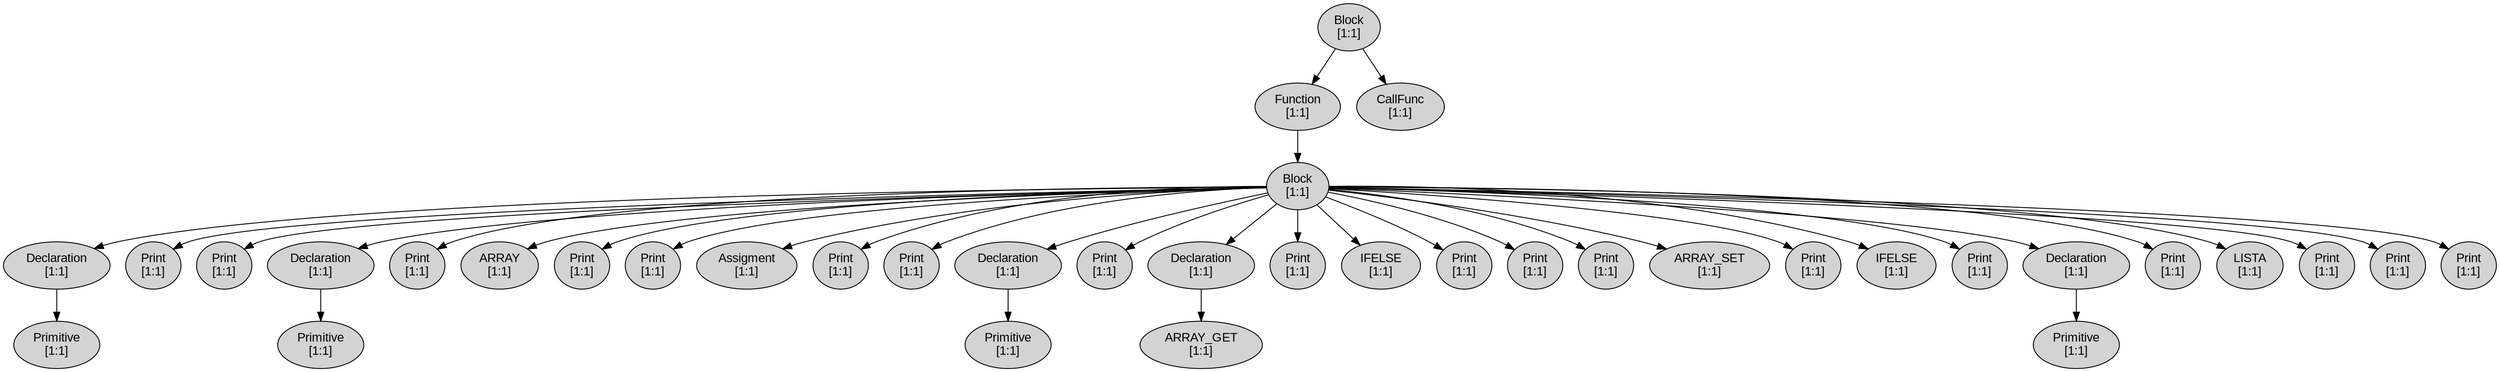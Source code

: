 digraph AST {
rankdir=TB;
node [shape=ellipse, style=filled, fontname="Arial"];
  node_0 [label="Block\n[1:1]"];
  node_1 [label="Function\n[1:1]"];
  node_0 -> node_1;
  node_2 [label="Block\n[1:1]"];
  node_1 -> node_2;
  node_3 [label="Declaration\n[1:1]"];
  node_2 -> node_3;
  node_4 [label="Primitive\n[1:1]"];
  node_3 -> node_4;
  node_5 [label="Print\n[1:1]"];
  node_2 -> node_5;
  node_6 [label="Print\n[1:1]"];
  node_2 -> node_6;
  node_7 [label="Declaration\n[1:1]"];
  node_2 -> node_7;
  node_8 [label="Primitive\n[1:1]"];
  node_7 -> node_8;
  node_9 [label="Print\n[1:1]"];
  node_2 -> node_9;
  node_10 [label="ARRAY\n[1:1]"];
  node_2 -> node_10;
  node_11 [label="Print\n[1:1]"];
  node_2 -> node_11;
  node_12 [label="Print\n[1:1]"];
  node_2 -> node_12;
  node_13 [label="Assigment\n[1:1]"];
  node_2 -> node_13;
  node_14 [label="Print\n[1:1]"];
  node_2 -> node_14;
  node_15 [label="Print\n[1:1]"];
  node_2 -> node_15;
  node_16 [label="Declaration\n[1:1]"];
  node_2 -> node_16;
  node_17 [label="Primitive\n[1:1]"];
  node_16 -> node_17;
  node_18 [label="Print\n[1:1]"];
  node_2 -> node_18;
  node_19 [label="Declaration\n[1:1]"];
  node_2 -> node_19;
  node_20 [label="ARRAY_GET\n[1:1]"];
  node_19 -> node_20;
  node_21 [label="Print\n[1:1]"];
  node_2 -> node_21;
  node_22 [label="IFELSE\n[1:1]"];
  node_2 -> node_22;
  node_23 [label="Print\n[1:1]"];
  node_2 -> node_23;
  node_24 [label="Print\n[1:1]"];
  node_2 -> node_24;
  node_25 [label="Print\n[1:1]"];
  node_2 -> node_25;
  node_26 [label="ARRAY_SET\n[1:1]"];
  node_2 -> node_26;
  node_27 [label="Print\n[1:1]"];
  node_2 -> node_27;
  node_28 [label="IFELSE\n[1:1]"];
  node_2 -> node_28;
  node_29 [label="Print\n[1:1]"];
  node_2 -> node_29;
  node_30 [label="Declaration\n[1:1]"];
  node_2 -> node_30;
  node_31 [label="Primitive\n[1:1]"];
  node_30 -> node_31;
  node_32 [label="Print\n[1:1]"];
  node_2 -> node_32;
  node_33 [label="LISTA\n[1:1]"];
  node_2 -> node_33;
  node_34 [label="Print\n[1:1]"];
  node_2 -> node_34;
  node_35 [label="Print\n[1:1]"];
  node_2 -> node_35;
  node_36 [label="Print\n[1:1]"];
  node_2 -> node_36;
  node_37 [label="CallFunc\n[1:1]"];
  node_0 -> node_37;
}
